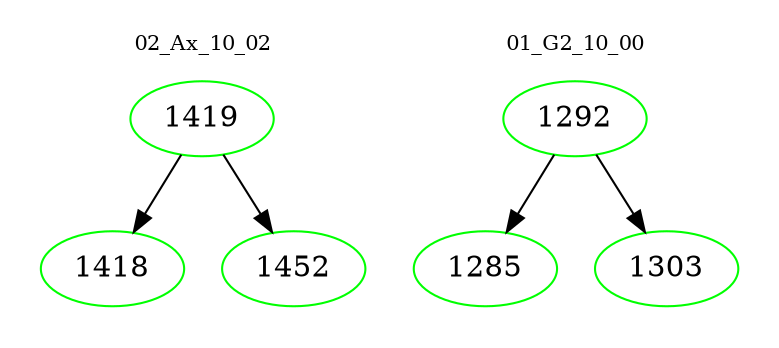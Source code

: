 digraph{
subgraph cluster_0 {
color = white
label = "02_Ax_10_02";
fontsize=10;
T0_1419 [label="1419", color="green"]
T0_1419 -> T0_1418 [color="black"]
T0_1418 [label="1418", color="green"]
T0_1419 -> T0_1452 [color="black"]
T0_1452 [label="1452", color="green"]
}
subgraph cluster_1 {
color = white
label = "01_G2_10_00";
fontsize=10;
T1_1292 [label="1292", color="green"]
T1_1292 -> T1_1285 [color="black"]
T1_1285 [label="1285", color="green"]
T1_1292 -> T1_1303 [color="black"]
T1_1303 [label="1303", color="green"]
}
}
